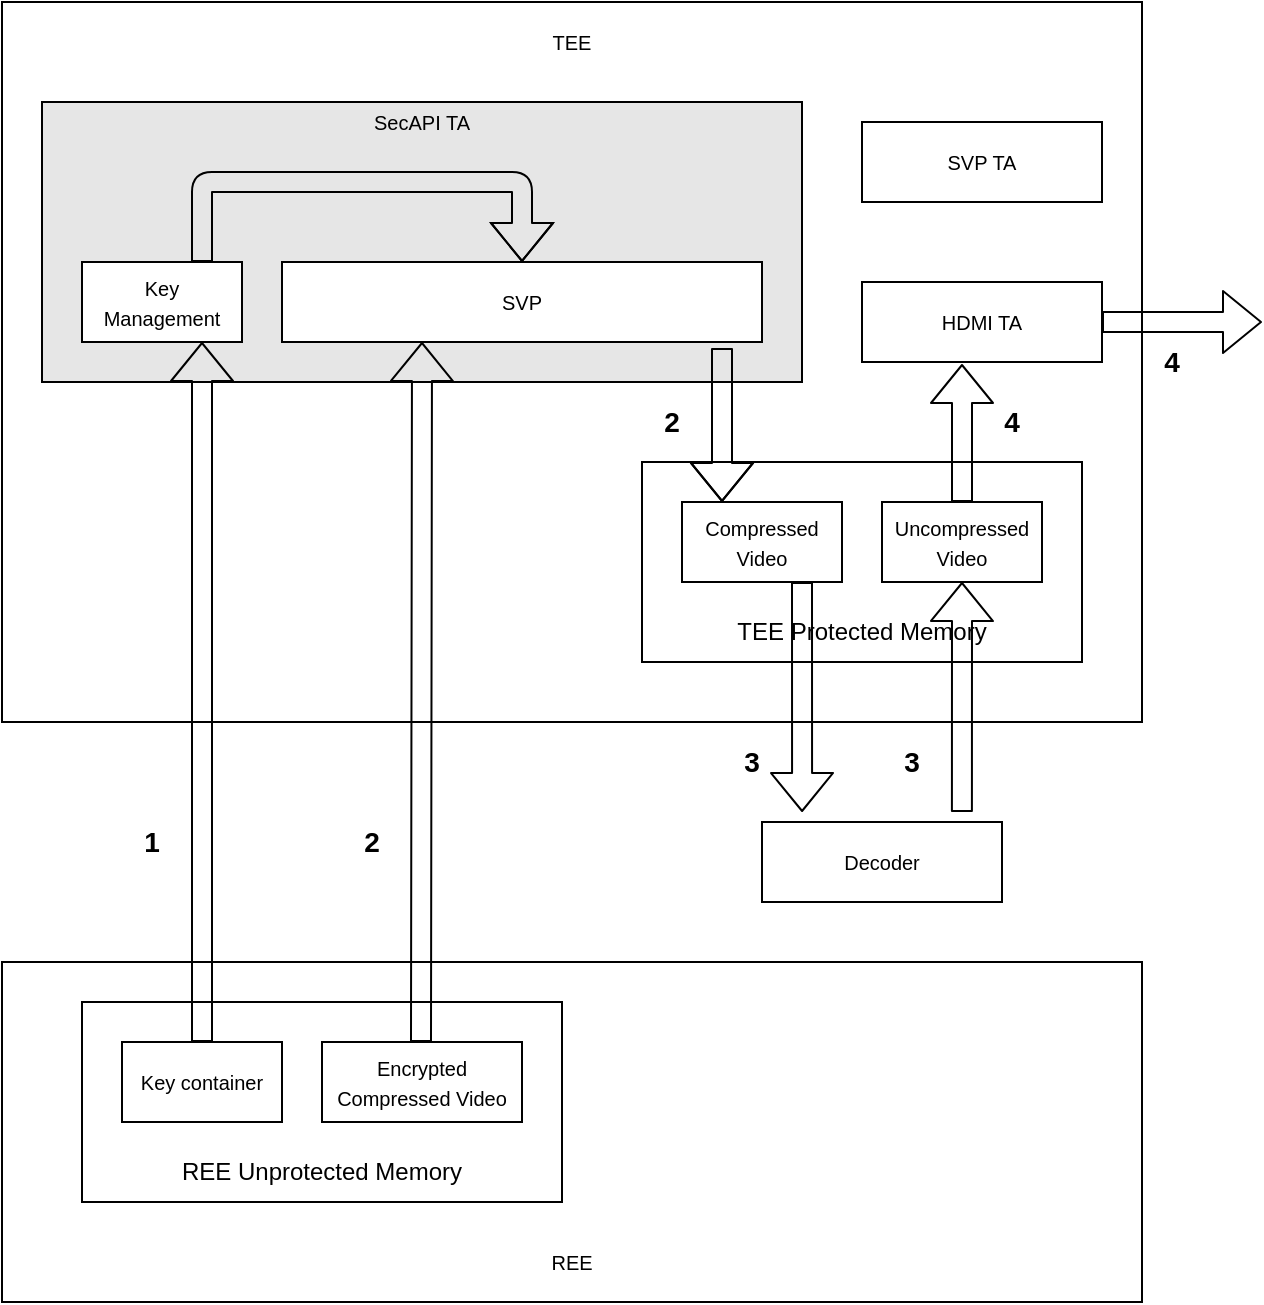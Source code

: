 <mxfile version="12.6.5" type="device"><diagram id="A8-OkeQ4JrU2RhCbUSfd" name="Page-1"><mxGraphModel dx="1186" dy="624" grid="1" gridSize="10" guides="1" tooltips="1" connect="1" arrows="1" fold="1" page="1" pageScale="1" pageWidth="1100" pageHeight="850" math="0" shadow="0"><root><mxCell id="0"/><mxCell id="1" parent="0"/><mxCell id="Ooky7lguiNqvwMHyx0jB-41" value="" style="rounded=0;whiteSpace=wrap;html=1;" parent="1" vertex="1"><mxGeometry x="60" y="610" width="570" height="170" as="geometry"/></mxCell><mxCell id="Ooky7lguiNqvwMHyx0jB-31" value="" style="rounded=0;whiteSpace=wrap;html=1;" parent="1" vertex="1"><mxGeometry x="60" y="130" width="570" height="360" as="geometry"/></mxCell><mxCell id="Ooky7lguiNqvwMHyx0jB-27" value="" style="rounded=0;whiteSpace=wrap;html=1;fillColor=#E6E6E6;" parent="1" vertex="1"><mxGeometry x="80" y="180" width="380" height="140" as="geometry"/></mxCell><mxCell id="Ooky7lguiNqvwMHyx0jB-6" value="&lt;font style=&quot;font-size: 10px&quot;&gt;Decoder&lt;/font&gt;" style="rounded=0;whiteSpace=wrap;html=1;" parent="1" vertex="1"><mxGeometry x="440" y="540" width="120" height="40" as="geometry"/></mxCell><mxCell id="Ooky7lguiNqvwMHyx0jB-8" value="&lt;font style=&quot;font-size: 10px&quot;&gt;SVP TA&lt;/font&gt;" style="rounded=0;whiteSpace=wrap;html=1;" parent="1" vertex="1"><mxGeometry x="490" y="190" width="120" height="40" as="geometry"/></mxCell><mxCell id="Ooky7lguiNqvwMHyx0jB-9" value="&lt;font style=&quot;font-size: 10px&quot;&gt;SVP&lt;/font&gt;" style="rounded=0;whiteSpace=wrap;html=1;" parent="1" vertex="1"><mxGeometry x="200" y="260" width="240" height="40" as="geometry"/></mxCell><mxCell id="Ooky7lguiNqvwMHyx0jB-10" value="&lt;font style=&quot;font-size: 10px&quot;&gt;HDMI TA&lt;/font&gt;" style="rounded=0;whiteSpace=wrap;html=1;" parent="1" vertex="1"><mxGeometry x="490" y="270" width="120" height="40" as="geometry"/></mxCell><mxCell id="Ooky7lguiNqvwMHyx0jB-11" value="&lt;font style=&quot;font-size: 10px&quot;&gt;Key Management&lt;/font&gt;" style="rounded=0;whiteSpace=wrap;html=1;" parent="1" vertex="1"><mxGeometry x="100" y="260" width="80" height="40" as="geometry"/></mxCell><mxCell id="Ooky7lguiNqvwMHyx0jB-23" value="" style="group" parent="1" vertex="1" connectable="0"><mxGeometry x="100" y="630" width="240" height="100" as="geometry"/></mxCell><mxCell id="Ooky7lguiNqvwMHyx0jB-18" value="" style="rounded=0;whiteSpace=wrap;html=1;" parent="Ooky7lguiNqvwMHyx0jB-23" vertex="1"><mxGeometry width="240" height="100" as="geometry"/></mxCell><mxCell id="Ooky7lguiNqvwMHyx0jB-1" value="&lt;font style=&quot;font-size: 10px&quot;&gt;Key container&lt;/font&gt;" style="rounded=0;whiteSpace=wrap;html=1;" parent="Ooky7lguiNqvwMHyx0jB-23" vertex="1"><mxGeometry x="20" y="20" width="80" height="40" as="geometry"/></mxCell><mxCell id="Ooky7lguiNqvwMHyx0jB-2" value="&lt;font style=&quot;font-size: 10px&quot;&gt;Encrypted Compressed Video&lt;/font&gt;" style="rounded=0;whiteSpace=wrap;html=1;" parent="Ooky7lguiNqvwMHyx0jB-23" vertex="1"><mxGeometry x="120" y="20" width="100" height="40" as="geometry"/></mxCell><mxCell id="Ooky7lguiNqvwMHyx0jB-19" value="REE Unprotected Memory" style="text;html=1;strokeColor=none;fillColor=none;align=center;verticalAlign=middle;whiteSpace=wrap;rounded=0;" parent="Ooky7lguiNqvwMHyx0jB-23" vertex="1"><mxGeometry y="70" width="240" height="30" as="geometry"/></mxCell><mxCell id="Ooky7lguiNqvwMHyx0jB-33" value="" style="shape=flexArrow;endArrow=classic;html=1;exitX=0.5;exitY=0;exitDx=0;exitDy=0;" parent="Ooky7lguiNqvwMHyx0jB-23" edge="1"><mxGeometry width="50" height="50" relative="1" as="geometry"><mxPoint x="169.5" y="20" as="sourcePoint"/><mxPoint x="170" y="-330" as="targetPoint"/></mxGeometry></mxCell><mxCell id="Ooky7lguiNqvwMHyx0jB-26" value="" style="shape=flexArrow;endArrow=classic;html=1;exitX=0.75;exitY=0;exitDx=0;exitDy=0;entryX=0.5;entryY=0;entryDx=0;entryDy=0;" parent="1" source="Ooky7lguiNqvwMHyx0jB-11" target="Ooky7lguiNqvwMHyx0jB-9" edge="1"><mxGeometry width="50" height="50" relative="1" as="geometry"><mxPoint x="130" y="260" as="sourcePoint"/><mxPoint x="180" y="210" as="targetPoint"/><Array as="points"><mxPoint x="160" y="220"/><mxPoint x="230" y="220"/><mxPoint x="320" y="220"/></Array></mxGeometry></mxCell><mxCell id="Ooky7lguiNqvwMHyx0jB-28" value="&lt;font style=&quot;font-size: 10px&quot;&gt;SecAPI TA&lt;/font&gt;" style="text;html=1;strokeColor=none;fillColor=none;align=center;verticalAlign=middle;whiteSpace=wrap;rounded=0;" parent="1" vertex="1"><mxGeometry x="80" y="180" width="380" height="20" as="geometry"/></mxCell><mxCell id="Ooky7lguiNqvwMHyx0jB-32" value="" style="shape=flexArrow;endArrow=classic;html=1;exitX=0.5;exitY=0;exitDx=0;exitDy=0;entryX=0.75;entryY=1;entryDx=0;entryDy=0;" parent="1" source="Ooky7lguiNqvwMHyx0jB-1" target="Ooky7lguiNqvwMHyx0jB-11" edge="1"><mxGeometry width="50" height="50" relative="1" as="geometry"><mxPoint x="140" y="550" as="sourcePoint"/><mxPoint x="190" y="500" as="targetPoint"/></mxGeometry></mxCell><mxCell id="Ooky7lguiNqvwMHyx0jB-39" value="" style="shape=flexArrow;endArrow=classic;html=1;exitX=1;exitY=0.5;exitDx=0;exitDy=0;" parent="1" source="Ooky7lguiNqvwMHyx0jB-10" edge="1"><mxGeometry width="50" height="50" relative="1" as="geometry"><mxPoint x="690" y="310" as="sourcePoint"/><mxPoint x="690" y="290" as="targetPoint"/></mxGeometry></mxCell><mxCell id="Ooky7lguiNqvwMHyx0jB-40" value="&lt;font style=&quot;font-size: 10px&quot;&gt;TEE&lt;/font&gt;" style="text;html=1;strokeColor=none;fillColor=none;align=center;verticalAlign=middle;whiteSpace=wrap;rounded=0;" parent="1" vertex="1"><mxGeometry x="60" y="140" width="570" height="20" as="geometry"/></mxCell><mxCell id="Ooky7lguiNqvwMHyx0jB-42" value="&lt;font style=&quot;font-size: 10px&quot;&gt;REE&lt;/font&gt;" style="text;html=1;strokeColor=none;fillColor=none;align=center;verticalAlign=middle;whiteSpace=wrap;rounded=0;" parent="1" vertex="1"><mxGeometry x="60" y="750" width="570" height="20" as="geometry"/></mxCell><mxCell id="Ooky7lguiNqvwMHyx0jB-44" value="&lt;b&gt;&lt;font style=&quot;font-size: 14px&quot;&gt;1&lt;/font&gt;&lt;/b&gt;" style="text;html=1;strokeColor=none;fillColor=none;align=center;verticalAlign=middle;whiteSpace=wrap;rounded=0;" parent="1" vertex="1"><mxGeometry x="120" y="540" width="30" height="20" as="geometry"/></mxCell><mxCell id="Ooky7lguiNqvwMHyx0jB-45" value="&lt;b&gt;&lt;font style=&quot;font-size: 14px&quot;&gt;2&lt;/font&gt;&lt;/b&gt;" style="text;html=1;strokeColor=none;fillColor=none;align=center;verticalAlign=middle;whiteSpace=wrap;rounded=0;" parent="1" vertex="1"><mxGeometry x="230" y="540" width="30" height="20" as="geometry"/></mxCell><mxCell id="Ooky7lguiNqvwMHyx0jB-46" value="&lt;b&gt;&lt;font style=&quot;font-size: 14px&quot;&gt;2&lt;/font&gt;&lt;/b&gt;" style="text;html=1;strokeColor=none;fillColor=none;align=center;verticalAlign=middle;whiteSpace=wrap;rounded=0;" parent="1" vertex="1"><mxGeometry x="380" y="330" width="30" height="20" as="geometry"/></mxCell><mxCell id="Ooky7lguiNqvwMHyx0jB-47" value="&lt;b&gt;&lt;font style=&quot;font-size: 14px&quot;&gt;3&lt;/font&gt;&lt;/b&gt;" style="text;html=1;strokeColor=none;fillColor=none;align=center;verticalAlign=middle;whiteSpace=wrap;rounded=0;" parent="1" vertex="1"><mxGeometry x="420" y="500" width="30" height="20" as="geometry"/></mxCell><mxCell id="Ooky7lguiNqvwMHyx0jB-48" value="&lt;b&gt;&lt;font style=&quot;font-size: 14px&quot;&gt;3&lt;/font&gt;&lt;/b&gt;" style="text;html=1;strokeColor=none;fillColor=none;align=center;verticalAlign=middle;whiteSpace=wrap;rounded=0;" parent="1" vertex="1"><mxGeometry x="500" y="500" width="30" height="20" as="geometry"/></mxCell><mxCell id="Ooky7lguiNqvwMHyx0jB-49" value="&lt;b&gt;&lt;font style=&quot;font-size: 14px&quot;&gt;4&lt;/font&gt;&lt;/b&gt;" style="text;html=1;strokeColor=none;fillColor=none;align=center;verticalAlign=middle;whiteSpace=wrap;rounded=0;" parent="1" vertex="1"><mxGeometry x="550" y="330" width="30" height="20" as="geometry"/></mxCell><mxCell id="Ooky7lguiNqvwMHyx0jB-50" value="&lt;b&gt;&lt;font style=&quot;font-size: 14px&quot;&gt;4&lt;/font&gt;&lt;/b&gt;" style="text;html=1;strokeColor=none;fillColor=none;align=center;verticalAlign=middle;whiteSpace=wrap;rounded=0;" parent="1" vertex="1"><mxGeometry x="630" y="300" width="30" height="20" as="geometry"/></mxCell><mxCell id="JF44vI1AbhPpigagmxZ2-3" value="" style="group" vertex="1" connectable="0" parent="1"><mxGeometry x="380" y="360" width="220" height="100" as="geometry"/></mxCell><mxCell id="Ooky7lguiNqvwMHyx0jB-20" value="" style="rounded=0;whiteSpace=wrap;html=1;" parent="JF44vI1AbhPpigagmxZ2-3" vertex="1"><mxGeometry width="220" height="100" as="geometry"/></mxCell><mxCell id="Ooky7lguiNqvwMHyx0jB-4" value="&lt;font style=&quot;font-size: 10px&quot;&gt;Compressed Video&lt;/font&gt;" style="rounded=0;whiteSpace=wrap;html=1;" parent="JF44vI1AbhPpigagmxZ2-3" vertex="1"><mxGeometry x="20" y="20" width="80" height="40" as="geometry"/></mxCell><mxCell id="Ooky7lguiNqvwMHyx0jB-5" value="&lt;font style=&quot;font-size: 10px&quot;&gt;Uncompressed Video&lt;/font&gt;" style="rounded=0;whiteSpace=wrap;html=1;" parent="JF44vI1AbhPpigagmxZ2-3" vertex="1"><mxGeometry x="120" y="20" width="80" height="40" as="geometry"/></mxCell><mxCell id="Ooky7lguiNqvwMHyx0jB-22" value="TEE Protected Memory" style="text;html=1;strokeColor=none;fillColor=none;align=center;verticalAlign=middle;whiteSpace=wrap;rounded=0;" parent="JF44vI1AbhPpigagmxZ2-3" vertex="1"><mxGeometry y="70" width="220" height="30" as="geometry"/></mxCell><mxCell id="Ooky7lguiNqvwMHyx0jB-34" value="" style="shape=flexArrow;endArrow=classic;html=1;entryX=0.25;entryY=0;entryDx=0;entryDy=0;" parent="1" target="Ooky7lguiNqvwMHyx0jB-4" edge="1"><mxGeometry width="50" height="50" relative="1" as="geometry"><mxPoint x="420" y="303" as="sourcePoint"/><mxPoint x="460" y="300" as="targetPoint"/><Array as="points"><mxPoint x="420" y="340"/></Array></mxGeometry></mxCell><mxCell id="Ooky7lguiNqvwMHyx0jB-38" value="" style="shape=flexArrow;endArrow=classic;html=1;exitX=0.5;exitY=0;exitDx=0;exitDy=0;" parent="1" source="Ooky7lguiNqvwMHyx0jB-5" edge="1"><mxGeometry width="50" height="50" relative="1" as="geometry"><mxPoint x="540" y="370" as="sourcePoint"/><mxPoint x="540" y="311" as="targetPoint"/></mxGeometry></mxCell><mxCell id="Ooky7lguiNqvwMHyx0jB-37" value="" style="shape=flexArrow;endArrow=classic;html=1;entryX=0.5;entryY=1;entryDx=0;entryDy=0;exitX=0.833;exitY=-0.125;exitDx=0;exitDy=0;exitPerimeter=0;" parent="1" source="Ooky7lguiNqvwMHyx0jB-6" target="Ooky7lguiNqvwMHyx0jB-5" edge="1"><mxGeometry width="50" height="50" relative="1" as="geometry"><mxPoint x="540" y="540" as="sourcePoint"/><mxPoint x="570" y="510" as="targetPoint"/></mxGeometry></mxCell><mxCell id="Ooky7lguiNqvwMHyx0jB-36" value="" style="shape=flexArrow;endArrow=classic;html=1;exitX=0.75;exitY=1;exitDx=0;exitDy=0;entryX=0.167;entryY=-0.125;entryDx=0;entryDy=0;entryPerimeter=0;" parent="1" source="Ooky7lguiNqvwMHyx0jB-4" target="Ooky7lguiNqvwMHyx0jB-6" edge="1"><mxGeometry width="50" height="50" relative="1" as="geometry"><mxPoint x="450" y="470" as="sourcePoint"/><mxPoint x="464" y="560" as="targetPoint"/></mxGeometry></mxCell></root></mxGraphModel></diagram></mxfile>